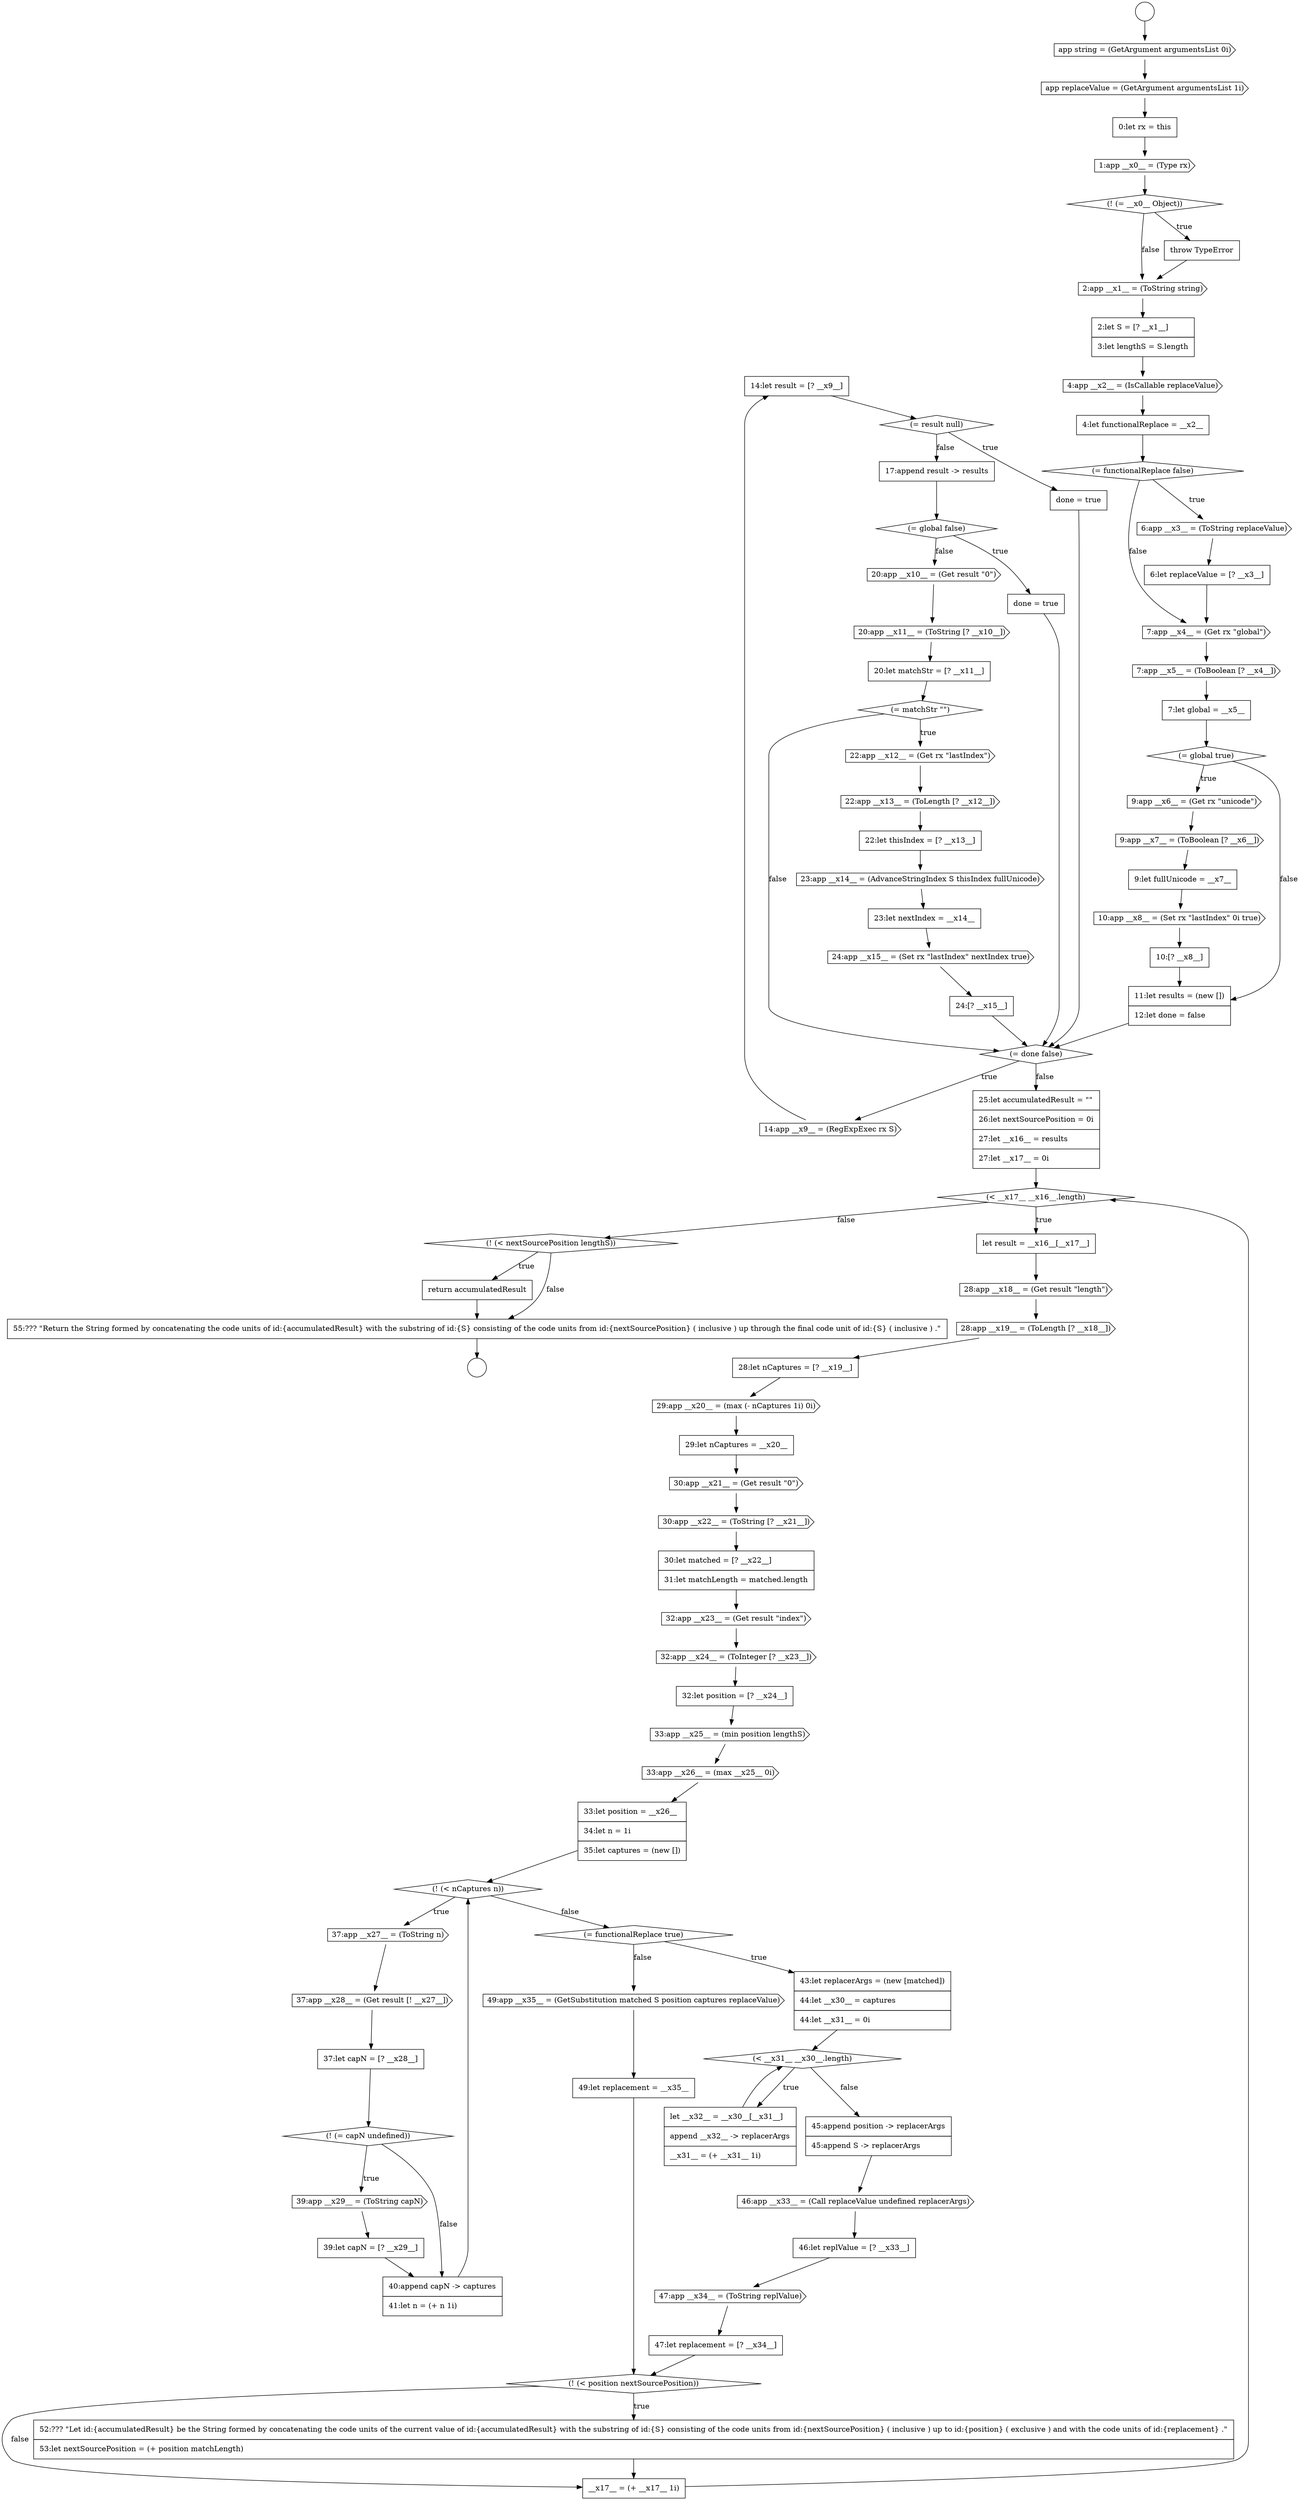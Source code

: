 digraph {
  node12878 [shape=none, margin=0, label=<<font color="black">
    <table border="0" cellborder="1" cellspacing="0" cellpadding="10">
      <tr><td align="left">14:let result = [? __x9__]</td></tr>
    </table>
  </font>> color="black" fillcolor="white" style=filled]
  node12890 [shape=none, margin=0, label=<<font color="black">
    <table border="0" cellborder="1" cellspacing="0" cellpadding="10">
      <tr><td align="left">22:let thisIndex = [? __x13__]</td></tr>
    </table>
  </font>> color="black" fillcolor="white" style=filled]
  node12876 [shape=diamond, label=<<font color="black">(= done false)</font>> color="black" fillcolor="white" style=filled]
  node12928 [shape=none, margin=0, label=<<font color="black">
    <table border="0" cellborder="1" cellspacing="0" cellpadding="10">
      <tr><td align="left">47:let replacement = [? __x34__]</td></tr>
    </table>
  </font>> color="black" fillcolor="white" style=filled]
  node12934 [shape=diamond, label=<<font color="black">(! (&lt; nextSourcePosition lengthS))</font>> color="black" fillcolor="white" style=filled]
  node12911 [shape=none, margin=0, label=<<font color="black">
    <table border="0" cellborder="1" cellspacing="0" cellpadding="10">
      <tr><td align="left">33:let position = __x26__</td></tr>
      <tr><td align="left">34:let n = 1i</td></tr>
      <tr><td align="left">35:let captures = (new [])</td></tr>
    </table>
  </font>> color="black" fillcolor="white" style=filled]
  node12896 [shape=diamond, label=<<font color="black">(&lt; __x17__ __x16__.length)</font>> color="black" fillcolor="white" style=filled]
  node12852 [shape=circle label=" " color="black" fillcolor="white" style=filled]
  node12921 [shape=none, margin=0, label=<<font color="black">
    <table border="0" cellborder="1" cellspacing="0" cellpadding="10">
      <tr><td align="left">43:let replacerArgs = (new [matched])</td></tr>
      <tr><td align="left">44:let __x30__ = captures</td></tr>
      <tr><td align="left">44:let __x31__ = 0i</td></tr>
    </table>
  </font>> color="black" fillcolor="white" style=filled]
  node12865 [shape=none, margin=0, label=<<font color="black">
    <table border="0" cellborder="1" cellspacing="0" cellpadding="10">
      <tr><td align="left">6:let replaceValue = [? __x3__]</td></tr>
    </table>
  </font>> color="black" fillcolor="white" style=filled]
  node12929 [shape=cds, label=<<font color="black">49:app __x35__ = (GetSubstitution matched S position captures replaceValue)</font>> color="black" fillcolor="white" style=filled]
  node12916 [shape=diamond, label=<<font color="black">(! (= capN undefined))</font>> color="black" fillcolor="white" style=filled]
  node12879 [shape=diamond, label=<<font color="black">(= result null)</font>> color="black" fillcolor="white" style=filled]
  node12884 [shape=cds, label=<<font color="black">20:app __x10__ = (Get result &quot;0&quot;)</font>> color="black" fillcolor="white" style=filled]
  node12901 [shape=cds, label=<<font color="black">29:app __x20__ = (max (- nCaptures 1i) 0i)</font>> color="black" fillcolor="white" style=filled]
  node12869 [shape=diamond, label=<<font color="black">(= global true)</font>> color="black" fillcolor="white" style=filled]
  node12920 [shape=diamond, label=<<font color="black">(= functionalReplace true)</font>> color="black" fillcolor="white" style=filled]
  node12864 [shape=cds, label=<<font color="black">6:app __x3__ = (ToString replaceValue)</font>> color="black" fillcolor="white" style=filled]
  node12875 [shape=none, margin=0, label=<<font color="black">
    <table border="0" cellborder="1" cellspacing="0" cellpadding="10">
      <tr><td align="left">11:let results = (new [])</td></tr>
      <tr><td align="left">12:let done = false</td></tr>
    </table>
  </font>> color="black" fillcolor="white" style=filled]
  node12924 [shape=none, margin=0, label=<<font color="black">
    <table border="0" cellborder="1" cellspacing="0" cellpadding="10">
      <tr><td align="left">45:append position -&gt; replacerArgs</td></tr>
      <tr><td align="left">45:append S -&gt; replacerArgs</td></tr>
    </table>
  </font>> color="black" fillcolor="white" style=filled]
  node12897 [shape=none, margin=0, label=<<font color="black">
    <table border="0" cellborder="1" cellspacing="0" cellpadding="10">
      <tr><td align="left">let result = __x16__[__x17__]</td></tr>
    </table>
  </font>> color="black" fillcolor="white" style=filled]
  node12888 [shape=cds, label=<<font color="black">22:app __x12__ = (Get rx &quot;lastIndex&quot;)</font>> color="black" fillcolor="white" style=filled]
  node12860 [shape=none, margin=0, label=<<font color="black">
    <table border="0" cellborder="1" cellspacing="0" cellpadding="10">
      <tr><td align="left">2:let S = [? __x1__]</td></tr>
      <tr><td align="left">3:let lengthS = S.length</td></tr>
    </table>
  </font>> color="black" fillcolor="white" style=filled]
  node12907 [shape=cds, label=<<font color="black">32:app __x24__ = (ToInteger [? __x23__])</font>> color="black" fillcolor="white" style=filled]
  node12892 [shape=none, margin=0, label=<<font color="black">
    <table border="0" cellborder="1" cellspacing="0" cellpadding="10">
      <tr><td align="left">23:let nextIndex = __x14__</td></tr>
    </table>
  </font>> color="black" fillcolor="white" style=filled]
  node12935 [shape=none, margin=0, label=<<font color="black">
    <table border="0" cellborder="1" cellspacing="0" cellpadding="10">
      <tr><td align="left">return accumulatedResult</td></tr>
    </table>
  </font>> color="black" fillcolor="white" style=filled]
  node12898 [shape=cds, label=<<font color="black">28:app __x18__ = (Get result &quot;length&quot;)</font>> color="black" fillcolor="white" style=filled]
  node12895 [shape=none, margin=0, label=<<font color="black">
    <table border="0" cellborder="1" cellspacing="0" cellpadding="10">
      <tr><td align="left">25:let accumulatedResult = &quot;&quot;</td></tr>
      <tr><td align="left">26:let nextSourcePosition = 0i</td></tr>
      <tr><td align="left">27:let __x16__ = results</td></tr>
      <tr><td align="left">27:let __x17__ = 0i</td></tr>
    </table>
  </font>> color="black" fillcolor="white" style=filled]
  node12927 [shape=cds, label=<<font color="black">47:app __x34__ = (ToString replValue)</font>> color="black" fillcolor="white" style=filled]
  node12910 [shape=cds, label=<<font color="black">33:app __x26__ = (max __x25__ 0i)</font>> color="black" fillcolor="white" style=filled]
  node12881 [shape=none, margin=0, label=<<font color="black">
    <table border="0" cellborder="1" cellspacing="0" cellpadding="10">
      <tr><td align="left">17:append result -&gt; results</td></tr>
    </table>
  </font>> color="black" fillcolor="white" style=filled]
  node12930 [shape=none, margin=0, label=<<font color="black">
    <table border="0" cellborder="1" cellspacing="0" cellpadding="10">
      <tr><td align="left">49:let replacement = __x35__</td></tr>
    </table>
  </font>> color="black" fillcolor="white" style=filled]
  node12905 [shape=none, margin=0, label=<<font color="black">
    <table border="0" cellborder="1" cellspacing="0" cellpadding="10">
      <tr><td align="left">30:let matched = [? __x22__]</td></tr>
      <tr><td align="left">31:let matchLength = matched.length</td></tr>
    </table>
  </font>> color="black" fillcolor="white" style=filled]
  node12866 [shape=cds, label=<<font color="black">7:app __x4__ = (Get rx &quot;global&quot;)</font>> color="black" fillcolor="white" style=filled]
  node12863 [shape=diamond, label=<<font color="black">(= functionalReplace false)</font>> color="black" fillcolor="white" style=filled]
  node12906 [shape=cds, label=<<font color="black">32:app __x23__ = (Get result &quot;index&quot;)</font>> color="black" fillcolor="white" style=filled]
  node12885 [shape=cds, label=<<font color="black">20:app __x11__ = (ToString [? __x10__])</font>> color="black" fillcolor="white" style=filled]
  node12917 [shape=cds, label=<<font color="black">39:app __x29__ = (ToString capN)</font>> color="black" fillcolor="white" style=filled]
  node12853 [shape=cds, label=<<font color="black">app string = (GetArgument argumentsList 0i)</font>> color="black" fillcolor="white" style=filled]
  node12859 [shape=cds, label=<<font color="black">2:app __x1__ = (ToString string)</font>> color="black" fillcolor="white" style=filled]
  node12870 [shape=cds, label=<<font color="black">9:app __x6__ = (Get rx &quot;unicode&quot;)</font>> color="black" fillcolor="white" style=filled]
  node12902 [shape=none, margin=0, label=<<font color="black">
    <table border="0" cellborder="1" cellspacing="0" cellpadding="10">
      <tr><td align="left">29:let nCaptures = __x20__</td></tr>
    </table>
  </font>> color="black" fillcolor="white" style=filled]
  node12931 [shape=diamond, label=<<font color="black">(! (&lt; position nextSourcePosition))</font>> color="black" fillcolor="white" style=filled]
  node12923 [shape=none, margin=0, label=<<font color="black">
    <table border="0" cellborder="1" cellspacing="0" cellpadding="10">
      <tr><td align="left">let __x32__ = __x30__[__x31__]</td></tr>
      <tr><td align="left">append __x32__ -&gt; replacerArgs</td></tr>
      <tr><td align="left">__x31__ = (+ __x31__ 1i)</td></tr>
    </table>
  </font>> color="black" fillcolor="white" style=filled]
  node12913 [shape=cds, label=<<font color="black">37:app __x27__ = (ToString n)</font>> color="black" fillcolor="white" style=filled]
  node12889 [shape=cds, label=<<font color="black">22:app __x13__ = (ToLength [? __x12__])</font>> color="black" fillcolor="white" style=filled]
  node12891 [shape=cds, label=<<font color="black">23:app __x14__ = (AdvanceStringIndex S thisIndex fullUnicode)</font>> color="black" fillcolor="white" style=filled]
  node12857 [shape=diamond, label=<<font color="black">(! (= __x0__ Object))</font>> color="black" fillcolor="white" style=filled]
  node12874 [shape=none, margin=0, label=<<font color="black">
    <table border="0" cellborder="1" cellspacing="0" cellpadding="10">
      <tr><td align="left">10:[? __x8__]</td></tr>
    </table>
  </font>> color="black" fillcolor="white" style=filled]
  node12914 [shape=cds, label=<<font color="black">37:app __x28__ = (Get result [! __x27__])</font>> color="black" fillcolor="white" style=filled]
  node12862 [shape=none, margin=0, label=<<font color="black">
    <table border="0" cellborder="1" cellspacing="0" cellpadding="10">
      <tr><td align="left">4:let functionalReplace = __x2__</td></tr>
    </table>
  </font>> color="black" fillcolor="white" style=filled]
  node12909 [shape=cds, label=<<font color="black">33:app __x25__ = (min position lengthS)</font>> color="black" fillcolor="white" style=filled]
  node12877 [shape=cds, label=<<font color="black">14:app __x9__ = (RegExpExec rx S)</font>> color="black" fillcolor="white" style=filled]
  node12936 [shape=none, margin=0, label=<<font color="black">
    <table border="0" cellborder="1" cellspacing="0" cellpadding="10">
      <tr><td align="left">55:??? &quot;Return the String formed by concatenating the code units of id:{accumulatedResult} with the substring of id:{S} consisting of the code units from id:{nextSourcePosition} ( inclusive ) up through the final code unit of id:{S} ( inclusive ) .&quot;</td></tr>
    </table>
  </font>> color="black" fillcolor="white" style=filled]
  node12867 [shape=cds, label=<<font color="black">7:app __x5__ = (ToBoolean [? __x4__])</font>> color="black" fillcolor="white" style=filled]
  node12894 [shape=none, margin=0, label=<<font color="black">
    <table border="0" cellborder="1" cellspacing="0" cellpadding="10">
      <tr><td align="left">24:[? __x15__]</td></tr>
    </table>
  </font>> color="black" fillcolor="white" style=filled]
  node12882 [shape=diamond, label=<<font color="black">(= global false)</font>> color="black" fillcolor="white" style=filled]
  node12926 [shape=none, margin=0, label=<<font color="black">
    <table border="0" cellborder="1" cellspacing="0" cellpadding="10">
      <tr><td align="left">46:let replValue = [? __x33__]</td></tr>
    </table>
  </font>> color="black" fillcolor="white" style=filled]
  node12899 [shape=cds, label=<<font color="black">28:app __x19__ = (ToLength [? __x18__])</font>> color="black" fillcolor="white" style=filled]
  node12886 [shape=none, margin=0, label=<<font color="black">
    <table border="0" cellborder="1" cellspacing="0" cellpadding="10">
      <tr><td align="left">20:let matchStr = [? __x11__]</td></tr>
    </table>
  </font>> color="black" fillcolor="white" style=filled]
  node12922 [shape=diamond, label=<<font color="black">(&lt; __x31__ __x30__.length)</font>> color="black" fillcolor="white" style=filled]
  node12903 [shape=cds, label=<<font color="black">30:app __x21__ = (Get result &quot;0&quot;)</font>> color="black" fillcolor="white" style=filled]
  node12854 [shape=cds, label=<<font color="black">app replaceValue = (GetArgument argumentsList 1i)</font>> color="black" fillcolor="white" style=filled]
  node12918 [shape=none, margin=0, label=<<font color="black">
    <table border="0" cellborder="1" cellspacing="0" cellpadding="10">
      <tr><td align="left">39:let capN = [? __x29__]</td></tr>
    </table>
  </font>> color="black" fillcolor="white" style=filled]
  node12858 [shape=none, margin=0, label=<<font color="black">
    <table border="0" cellborder="1" cellspacing="0" cellpadding="10">
      <tr><td align="left">throw TypeError</td></tr>
    </table>
  </font>> color="black" fillcolor="white" style=filled]
  node12873 [shape=cds, label=<<font color="black">10:app __x8__ = (Set rx &quot;lastIndex&quot; 0i true)</font>> color="black" fillcolor="white" style=filled]
  node12932 [shape=none, margin=0, label=<<font color="black">
    <table border="0" cellborder="1" cellspacing="0" cellpadding="10">
      <tr><td align="left">52:??? &quot;Let id:{accumulatedResult} be the String formed by concatenating the code units of the current value of id:{accumulatedResult} with the substring of id:{S} consisting of the code units from id:{nextSourcePosition} ( inclusive ) up to id:{position} ( exclusive ) and with the code units of id:{replacement} .&quot;</td></tr>
      <tr><td align="left">53:let nextSourcePosition = (+ position matchLength)</td></tr>
    </table>
  </font>> color="black" fillcolor="white" style=filled]
  node12871 [shape=cds, label=<<font color="black">9:app __x7__ = (ToBoolean [? __x6__])</font>> color="black" fillcolor="white" style=filled]
  node12861 [shape=cds, label=<<font color="black">4:app __x2__ = (IsCallable replaceValue)</font>> color="black" fillcolor="white" style=filled]
  node12868 [shape=none, margin=0, label=<<font color="black">
    <table border="0" cellborder="1" cellspacing="0" cellpadding="10">
      <tr><td align="left">7:let global = __x5__</td></tr>
    </table>
  </font>> color="black" fillcolor="white" style=filled]
  node12856 [shape=cds, label=<<font color="black">1:app __x0__ = (Type rx)</font>> color="black" fillcolor="white" style=filled]
  node12883 [shape=none, margin=0, label=<<font color="black">
    <table border="0" cellborder="1" cellspacing="0" cellpadding="10">
      <tr><td align="left">done = true</td></tr>
    </table>
  </font>> color="black" fillcolor="white" style=filled]
  node12925 [shape=cds, label=<<font color="black">46:app __x33__ = (Call replaceValue undefined replacerArgs)</font>> color="black" fillcolor="white" style=filled]
  node12933 [shape=none, margin=0, label=<<font color="black">
    <table border="0" cellborder="1" cellspacing="0" cellpadding="10">
      <tr><td align="left">__x17__ = (+ __x17__ 1i)</td></tr>
    </table>
  </font>> color="black" fillcolor="white" style=filled]
  node12912 [shape=diamond, label=<<font color="black">(! (&lt; nCaptures n))</font>> color="black" fillcolor="white" style=filled]
  node12915 [shape=none, margin=0, label=<<font color="black">
    <table border="0" cellborder="1" cellspacing="0" cellpadding="10">
      <tr><td align="left">37:let capN = [? __x28__]</td></tr>
    </table>
  </font>> color="black" fillcolor="white" style=filled]
  node12880 [shape=none, margin=0, label=<<font color="black">
    <table border="0" cellborder="1" cellspacing="0" cellpadding="10">
      <tr><td align="left">done = true</td></tr>
    </table>
  </font>> color="black" fillcolor="white" style=filled]
  node12900 [shape=none, margin=0, label=<<font color="black">
    <table border="0" cellborder="1" cellspacing="0" cellpadding="10">
      <tr><td align="left">28:let nCaptures = [? __x19__]</td></tr>
    </table>
  </font>> color="black" fillcolor="white" style=filled]
  node12893 [shape=cds, label=<<font color="black">24:app __x15__ = (Set rx &quot;lastIndex&quot; nextIndex true)</font>> color="black" fillcolor="white" style=filled]
  node12851 [shape=circle label=" " color="black" fillcolor="white" style=filled]
  node12904 [shape=cds, label=<<font color="black">30:app __x22__ = (ToString [? __x21__])</font>> color="black" fillcolor="white" style=filled]
  node12919 [shape=none, margin=0, label=<<font color="black">
    <table border="0" cellborder="1" cellspacing="0" cellpadding="10">
      <tr><td align="left">40:append capN -&gt; captures</td></tr>
      <tr><td align="left">41:let n = (+ n 1i)</td></tr>
    </table>
  </font>> color="black" fillcolor="white" style=filled]
  node12855 [shape=none, margin=0, label=<<font color="black">
    <table border="0" cellborder="1" cellspacing="0" cellpadding="10">
      <tr><td align="left">0:let rx = this</td></tr>
    </table>
  </font>> color="black" fillcolor="white" style=filled]
  node12872 [shape=none, margin=0, label=<<font color="black">
    <table border="0" cellborder="1" cellspacing="0" cellpadding="10">
      <tr><td align="left">9:let fullUnicode = __x7__</td></tr>
    </table>
  </font>> color="black" fillcolor="white" style=filled]
  node12908 [shape=none, margin=0, label=<<font color="black">
    <table border="0" cellborder="1" cellspacing="0" cellpadding="10">
      <tr><td align="left">32:let position = [? __x24__]</td></tr>
    </table>
  </font>> color="black" fillcolor="white" style=filled]
  node12887 [shape=diamond, label=<<font color="black">(= matchStr &quot;&quot;)</font>> color="black" fillcolor="white" style=filled]
  node12909 -> node12910 [ color="black"]
  node12906 -> node12907 [ color="black"]
  node12930 -> node12931 [ color="black"]
  node12894 -> node12876 [ color="black"]
  node12857 -> node12858 [label=<<font color="black">true</font>> color="black"]
  node12857 -> node12859 [label=<<font color="black">false</font>> color="black"]
  node12855 -> node12856 [ color="black"]
  node12935 -> node12936 [ color="black"]
  node12931 -> node12932 [label=<<font color="black">true</font>> color="black"]
  node12931 -> node12933 [label=<<font color="black">false</font>> color="black"]
  node12917 -> node12918 [ color="black"]
  node12876 -> node12877 [label=<<font color="black">true</font>> color="black"]
  node12876 -> node12895 [label=<<font color="black">false</font>> color="black"]
  node12870 -> node12871 [ color="black"]
  node12921 -> node12922 [ color="black"]
  node12871 -> node12872 [ color="black"]
  node12867 -> node12868 [ color="black"]
  node12914 -> node12915 [ color="black"]
  node12922 -> node12923 [label=<<font color="black">true</font>> color="black"]
  node12922 -> node12924 [label=<<font color="black">false</font>> color="black"]
  node12866 -> node12867 [ color="black"]
  node12901 -> node12902 [ color="black"]
  node12865 -> node12866 [ color="black"]
  node12933 -> node12896 [ color="black"]
  node12860 -> node12861 [ color="black"]
  node12886 -> node12887 [ color="black"]
  node12902 -> node12903 [ color="black"]
  node12899 -> node12900 [ color="black"]
  node12926 -> node12927 [ color="black"]
  node12891 -> node12892 [ color="black"]
  node12910 -> node12911 [ color="black"]
  node12932 -> node12933 [ color="black"]
  node12888 -> node12889 [ color="black"]
  node12924 -> node12925 [ color="black"]
  node12903 -> node12904 [ color="black"]
  node12856 -> node12857 [ color="black"]
  node12912 -> node12913 [label=<<font color="black">true</font>> color="black"]
  node12912 -> node12920 [label=<<font color="black">false</font>> color="black"]
  node12880 -> node12876 [ color="black"]
  node12851 -> node12853 [ color="black"]
  node12859 -> node12860 [ color="black"]
  node12862 -> node12863 [ color="black"]
  node12887 -> node12888 [label=<<font color="black">true</font>> color="black"]
  node12887 -> node12876 [label=<<font color="black">false</font>> color="black"]
  node12864 -> node12865 [ color="black"]
  node12919 -> node12912 [ color="black"]
  node12858 -> node12859 [ color="black"]
  node12936 -> node12852 [ color="black"]
  node12885 -> node12886 [ color="black"]
  node12869 -> node12870 [label=<<font color="black">true</font>> color="black"]
  node12869 -> node12875 [label=<<font color="black">false</font>> color="black"]
  node12908 -> node12909 [ color="black"]
  node12913 -> node12914 [ color="black"]
  node12929 -> node12930 [ color="black"]
  node12915 -> node12916 [ color="black"]
  node12878 -> node12879 [ color="black"]
  node12898 -> node12899 [ color="black"]
  node12923 -> node12922 [ color="black"]
  node12918 -> node12919 [ color="black"]
  node12925 -> node12926 [ color="black"]
  node12877 -> node12878 [ color="black"]
  node12873 -> node12874 [ color="black"]
  node12911 -> node12912 [ color="black"]
  node12861 -> node12862 [ color="black"]
  node12893 -> node12894 [ color="black"]
  node12853 -> node12854 [ color="black"]
  node12879 -> node12880 [label=<<font color="black">true</font>> color="black"]
  node12879 -> node12881 [label=<<font color="black">false</font>> color="black"]
  node12916 -> node12917 [label=<<font color="black">true</font>> color="black"]
  node12916 -> node12919 [label=<<font color="black">false</font>> color="black"]
  node12892 -> node12893 [ color="black"]
  node12905 -> node12906 [ color="black"]
  node12872 -> node12873 [ color="black"]
  node12895 -> node12896 [ color="black"]
  node12863 -> node12864 [label=<<font color="black">true</font>> color="black"]
  node12863 -> node12866 [label=<<font color="black">false</font>> color="black"]
  node12868 -> node12869 [ color="black"]
  node12920 -> node12921 [label=<<font color="black">true</font>> color="black"]
  node12920 -> node12929 [label=<<font color="black">false</font>> color="black"]
  node12854 -> node12855 [ color="black"]
  node12928 -> node12931 [ color="black"]
  node12882 -> node12883 [label=<<font color="black">true</font>> color="black"]
  node12882 -> node12884 [label=<<font color="black">false</font>> color="black"]
  node12874 -> node12875 [ color="black"]
  node12883 -> node12876 [ color="black"]
  node12900 -> node12901 [ color="black"]
  node12889 -> node12890 [ color="black"]
  node12884 -> node12885 [ color="black"]
  node12875 -> node12876 [ color="black"]
  node12896 -> node12897 [label=<<font color="black">true</font>> color="black"]
  node12896 -> node12934 [label=<<font color="black">false</font>> color="black"]
  node12904 -> node12905 [ color="black"]
  node12927 -> node12928 [ color="black"]
  node12890 -> node12891 [ color="black"]
  node12881 -> node12882 [ color="black"]
  node12934 -> node12935 [label=<<font color="black">true</font>> color="black"]
  node12934 -> node12936 [label=<<font color="black">false</font>> color="black"]
  node12897 -> node12898 [ color="black"]
  node12907 -> node12908 [ color="black"]
}
